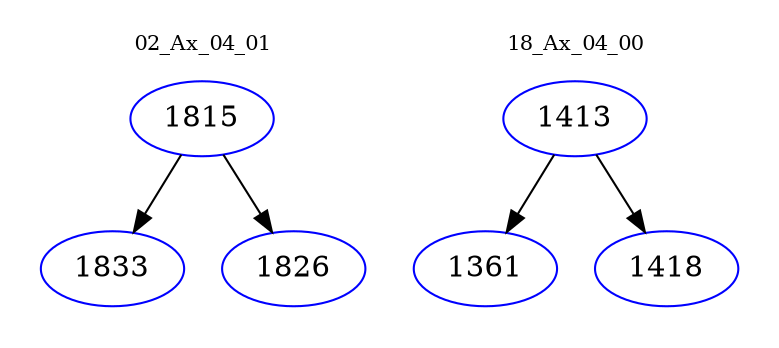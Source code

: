 digraph{
subgraph cluster_0 {
color = white
label = "02_Ax_04_01";
fontsize=10;
T0_1815 [label="1815", color="blue"]
T0_1815 -> T0_1833 [color="black"]
T0_1833 [label="1833", color="blue"]
T0_1815 -> T0_1826 [color="black"]
T0_1826 [label="1826", color="blue"]
}
subgraph cluster_1 {
color = white
label = "18_Ax_04_00";
fontsize=10;
T1_1413 [label="1413", color="blue"]
T1_1413 -> T1_1361 [color="black"]
T1_1361 [label="1361", color="blue"]
T1_1413 -> T1_1418 [color="black"]
T1_1418 [label="1418", color="blue"]
}
}
